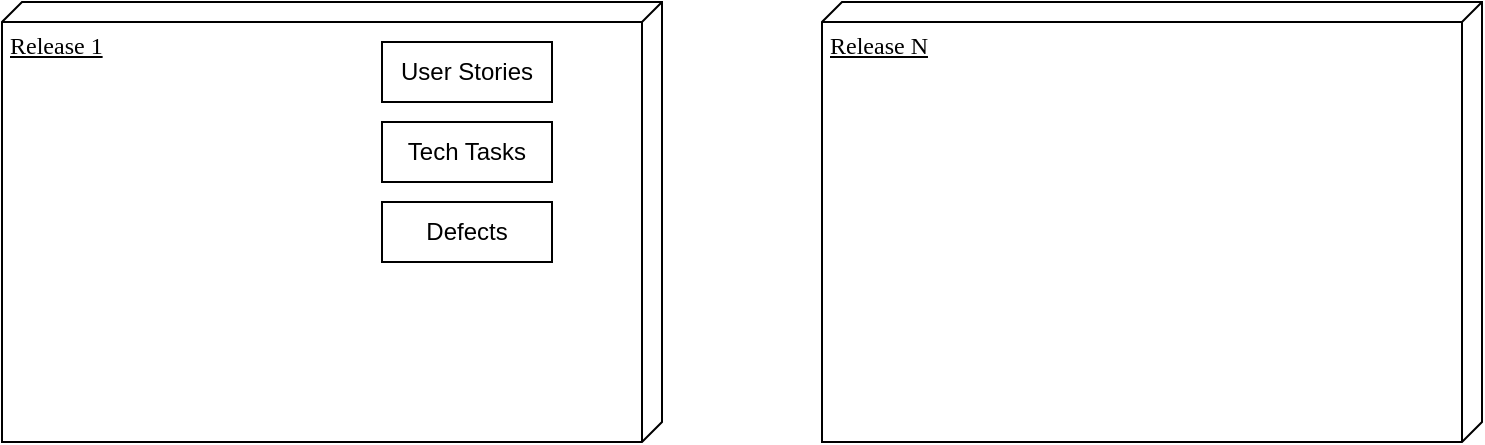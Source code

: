 <mxfile version="14.3.2" type="github">
  <diagram name="Page-1" id="5f0bae14-7c28-e335-631c-24af17079c00">
    <mxGraphModel dx="782" dy="479" grid="1" gridSize="10" guides="1" tooltips="1" connect="1" arrows="1" fold="1" page="1" pageScale="1" pageWidth="1100" pageHeight="850" background="#ffffff" math="0" shadow="0">
      <root>
        <mxCell id="0" />
        <mxCell id="1" parent="0" />
        <mxCell id="39150e848f15840c-1" value="Release 1" style="verticalAlign=top;align=left;spacingTop=8;spacingLeft=2;spacingRight=12;shape=cube;size=10;direction=south;fontStyle=4;html=1;rounded=0;shadow=0;comic=0;labelBackgroundColor=none;strokeWidth=1;fontFamily=Verdana;fontSize=12" parent="1" vertex="1">
          <mxGeometry x="120" y="70" width="330" height="220" as="geometry" />
        </mxCell>
        <mxCell id="39150e848f15840c-2" value="Release N" style="verticalAlign=top;align=left;spacingTop=8;spacingLeft=2;spacingRight=12;shape=cube;size=10;direction=south;fontStyle=4;html=1;rounded=0;shadow=0;comic=0;labelBackgroundColor=none;strokeWidth=1;fontFamily=Verdana;fontSize=12" parent="1" vertex="1">
          <mxGeometry x="530" y="70" width="330" height="220" as="geometry" />
        </mxCell>
        <mxCell id="zYBQ2tV1xO66oVyMY-6t-7" value="User Stories" style="rounded=0;whiteSpace=wrap;html=1;" vertex="1" parent="1">
          <mxGeometry x="310" y="90" width="85" height="30" as="geometry" />
        </mxCell>
        <mxCell id="zYBQ2tV1xO66oVyMY-6t-8" value="Tech Tasks" style="rounded=0;whiteSpace=wrap;html=1;" vertex="1" parent="1">
          <mxGeometry x="310" y="130" width="85" height="30" as="geometry" />
        </mxCell>
        <mxCell id="zYBQ2tV1xO66oVyMY-6t-9" value="Defects" style="rounded=0;whiteSpace=wrap;html=1;" vertex="1" parent="1">
          <mxGeometry x="310" y="170" width="85" height="30" as="geometry" />
        </mxCell>
      </root>
    </mxGraphModel>
  </diagram>
</mxfile>
